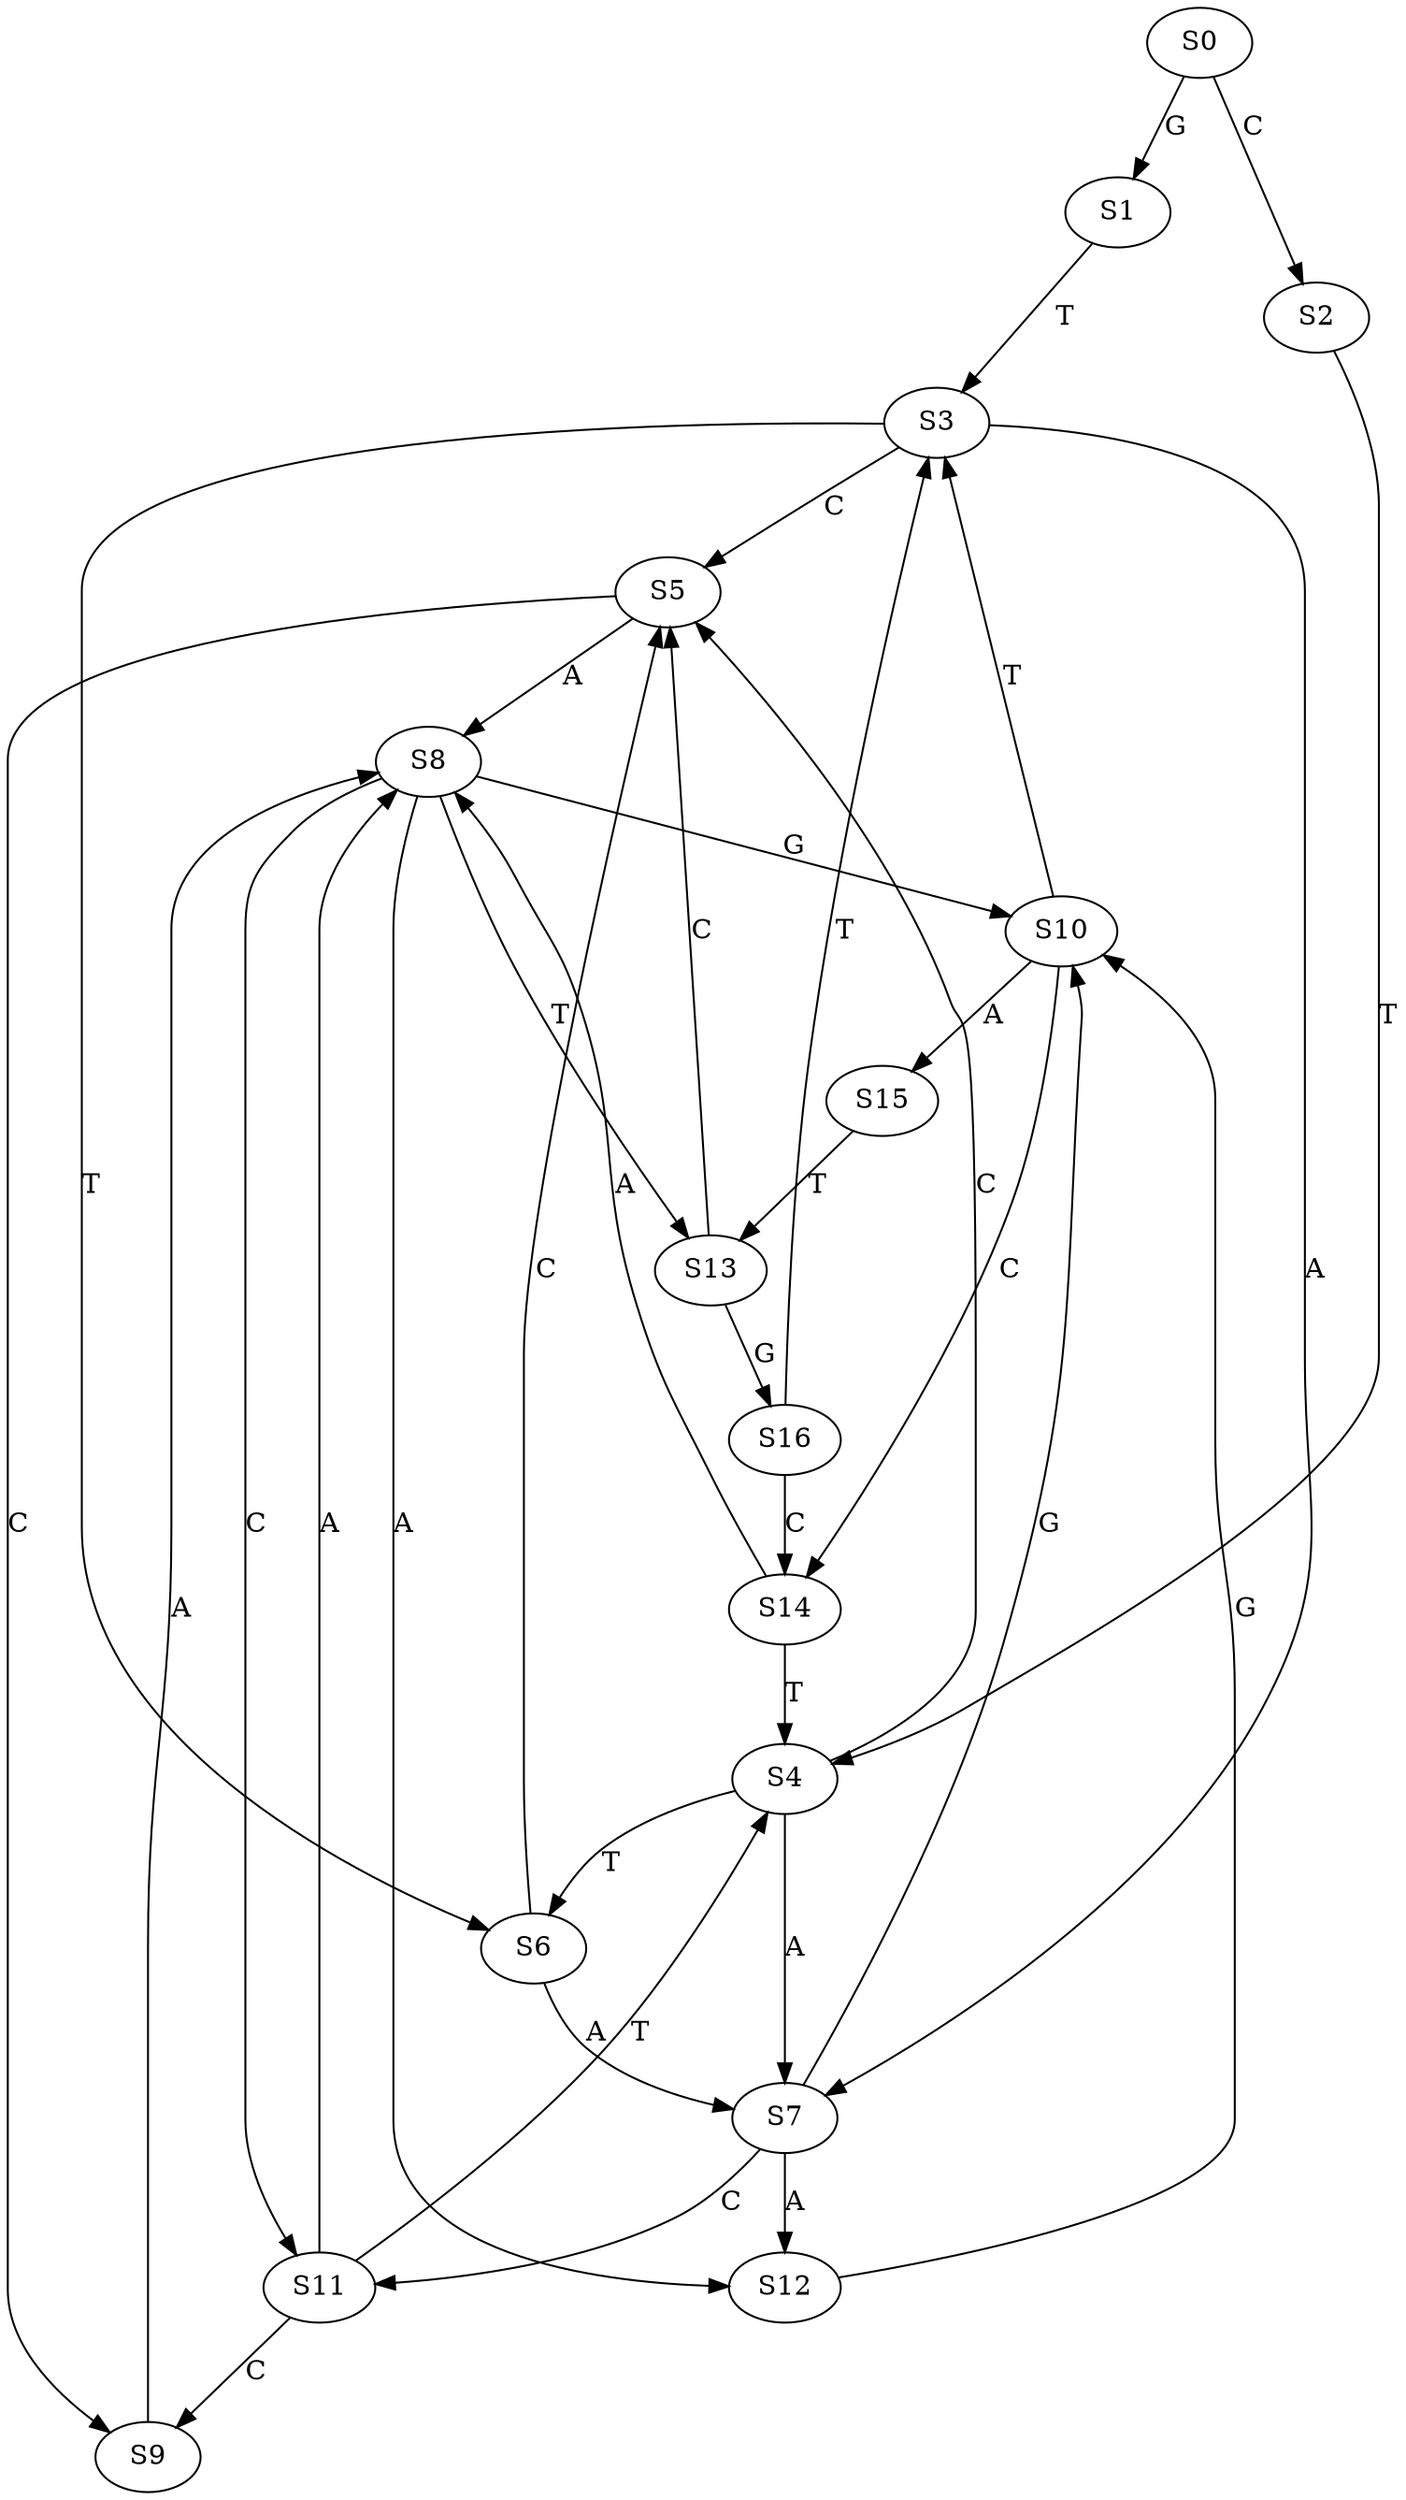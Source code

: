 strict digraph  {
	S0 -> S1 [ label = G ];
	S0 -> S2 [ label = C ];
	S1 -> S3 [ label = T ];
	S2 -> S4 [ label = T ];
	S3 -> S5 [ label = C ];
	S3 -> S6 [ label = T ];
	S3 -> S7 [ label = A ];
	S4 -> S6 [ label = T ];
	S4 -> S5 [ label = C ];
	S4 -> S7 [ label = A ];
	S5 -> S8 [ label = A ];
	S5 -> S9 [ label = C ];
	S6 -> S7 [ label = A ];
	S6 -> S5 [ label = C ];
	S7 -> S10 [ label = G ];
	S7 -> S11 [ label = C ];
	S7 -> S12 [ label = A ];
	S8 -> S10 [ label = G ];
	S8 -> S13 [ label = T ];
	S8 -> S12 [ label = A ];
	S8 -> S11 [ label = C ];
	S9 -> S8 [ label = A ];
	S10 -> S3 [ label = T ];
	S10 -> S14 [ label = C ];
	S10 -> S15 [ label = A ];
	S11 -> S4 [ label = T ];
	S11 -> S9 [ label = C ];
	S11 -> S8 [ label = A ];
	S12 -> S10 [ label = G ];
	S13 -> S16 [ label = G ];
	S13 -> S5 [ label = C ];
	S14 -> S8 [ label = A ];
	S14 -> S4 [ label = T ];
	S15 -> S13 [ label = T ];
	S16 -> S14 [ label = C ];
	S16 -> S3 [ label = T ];
}
